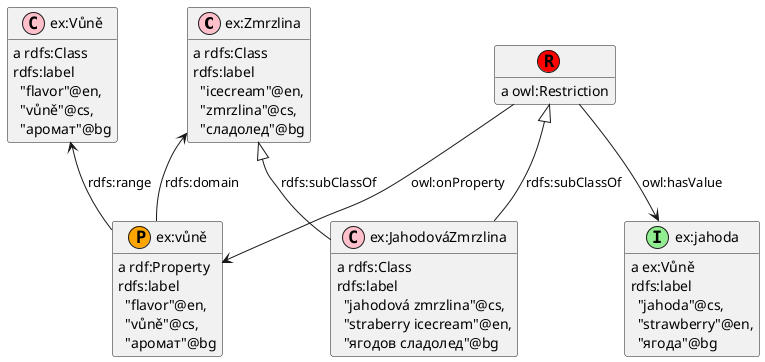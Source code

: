 @startuml
hide empty members
hide circle
skinparam classAttributeIconSize 0
class ex_Zmrzlina as "ex:Zmrzlina"
class ex_Zmrzlina <<(C,pink)>>
show ex_Zmrzlina circle
class ex_Vůně as "ex:Vůně"
class ex_Vůně <<(C,pink)>>
show ex_Vůně circle
class ex_JahodováZmrzlina as "ex:JahodováZmrzlina"
class ex_JahodováZmrzlina <<(C,pink)>>
show ex_JahodováZmrzlina circle
class ex_vůně as "ex:vůně"
class ex_vůně <<(P,orange)>>
show ex_vůně circle
class _r1711715942r0_ as " "
class _r1711715942r0_ <<(R,red)>>
show _r1711715942r0_ circle
class ex_jahoda as "ex:jahoda"
class ex_jahoda <<(I,lightgreen)>>
show ex_jahoda circle
ex_Vůně : {field} a rdfs:Class
ex_Vůně : {field} rdfs:label\n  "flavor"@en,\n  "vůně"@cs,\n  "аромат"@bg
ex_JahodováZmrzlina : {field} a rdfs:Class
ex_JahodováZmrzlina -up-|> ex_Zmrzlina : rdfs:subClassOf
ex_JahodováZmrzlina -up-|> _r1711715942r0_ : rdfs:subClassOf
ex_JahodováZmrzlina : {field} rdfs:label\n  "jahodová zmrzlina"@cs,\n  "straberry icecream"@en,\n  "ягодов сладолед"@bg
_r1711715942r0_ : {field} a owl:Restriction
_r1711715942r0_ -down-> ex_vůně : owl:onProperty
_r1711715942r0_ -down-> ex_jahoda : owl:hasValue
ex_Zmrzlina : {field} a rdfs:Class
ex_Zmrzlina : {field} rdfs:label\n  "icecream"@en,\n  "zmrzlina"@cs,\n  "сладолед"@bg
ex_jahoda : {field} a ex:Vůně
ex_jahoda : {field} rdfs:label\n  "jahoda"@cs,\n  "strawberry"@en,\n  "ягода"@bg
ex_vůně : {field} a rdf:Property
ex_vůně -up-> ex_Vůně : rdfs:range
ex_vůně -up-> ex_Zmrzlina : rdfs:domain
ex_vůně : {field} rdfs:label\n  "flavor"@en,\n  "vůně"@cs,\n  "аромат"@bg
@enduml
